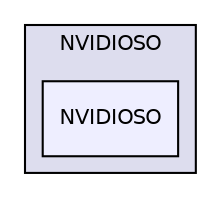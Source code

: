 digraph "/Users/fedecampe/Desktop/NVIDIOSO-PRJ/NVIDIOSO/NVIDIOSO" {
  compound=true
  node [ fontsize="10", fontname="Helvetica"];
  edge [ labelfontsize="10", labelfontname="Helvetica"];
  subgraph clusterdir_9d0a883e17f05da08c4b96704d6398cb {
    graph [ bgcolor="#ddddee", pencolor="black", label="NVIDIOSO" fontname="Helvetica", fontsize="10", URL="dir_9d0a883e17f05da08c4b96704d6398cb.html"]
  dir_6623b33f4130f17d526b95dbe35083bf [shape=box, label="NVIDIOSO", style="filled", fillcolor="#eeeeff", pencolor="black", URL="dir_6623b33f4130f17d526b95dbe35083bf.html"];
  }
}
